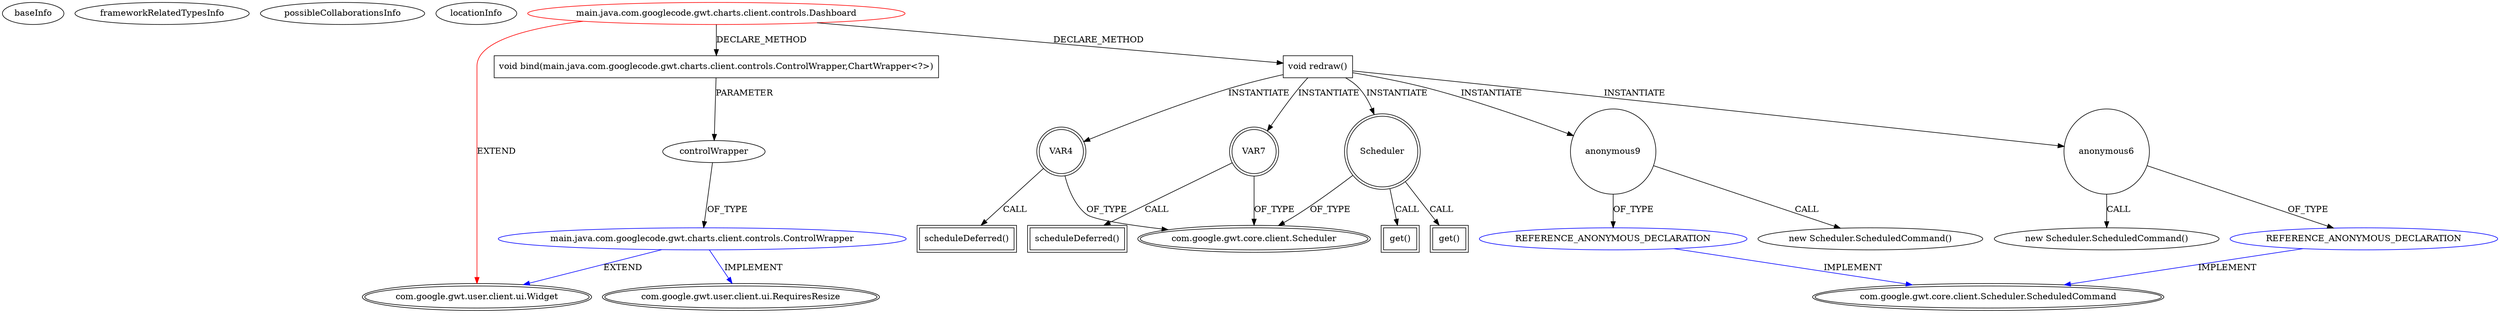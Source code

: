 digraph {
baseInfo[graphId=3233,category="extension_graph",isAnonymous=false,possibleRelation=true]
frameworkRelatedTypesInfo[0="com.google.gwt.user.client.ui.Widget"]
possibleCollaborationsInfo[0="3233~CLIENT_METHOD_DECLARATION-INSTANTIATION-~com.google.gwt.user.client.ui.Widget ~com.google.gwt.core.client.Scheduler.ScheduledCommand ~false~true",1="3233~CLIENT_METHOD_DECLARATION-PARAMETER_DECLARATION-~com.google.gwt.user.client.ui.Widget ~com.google.gwt.user.client.ui.Widget com.google.gwt.user.client.ui.RequiresResize ~false~false"]
locationInfo[projectName="jnorthrup-gwt-charts",filePath="/jnorthrup-gwt-charts/gwt-charts-master/gwt-charts/src/main/java/com/googlecode/gwt/charts/client/controls/Dashboard.java",contextSignature="Dashboard",graphId="3233"]
0[label="main.java.com.googlecode.gwt.charts.client.controls.Dashboard",vertexType="ROOT_CLIENT_CLASS_DECLARATION",isFrameworkType=false,color=red]
1[label="com.google.gwt.user.client.ui.Widget",vertexType="FRAMEWORK_CLASS_TYPE",isFrameworkType=true,peripheries=2]
4[label="void bind(main.java.com.googlecode.gwt.charts.client.controls.ControlWrapper,ChartWrapper<?>)",vertexType="CLIENT_METHOD_DECLARATION",isFrameworkType=false,shape=box]
5[label="controlWrapper",vertexType="PARAMETER_DECLARATION",isFrameworkType=false]
6[label="main.java.com.googlecode.gwt.charts.client.controls.ControlWrapper",vertexType="REFERENCE_CLIENT_CLASS_DECLARATION",isFrameworkType=false,color=blue]
8[label="com.google.gwt.user.client.ui.RequiresResize",vertexType="FRAMEWORK_INTERFACE_TYPE",isFrameworkType=true,peripheries=2]
27[label="void redraw()",vertexType="CLIENT_METHOD_DECLARATION",isFrameworkType=false,shape=box]
28[label="VAR4",vertexType="VARIABLE_EXPRESION",isFrameworkType=true,peripheries=2,shape=circle]
30[label="com.google.gwt.core.client.Scheduler",vertexType="FRAMEWORK_CLASS_TYPE",isFrameworkType=true,peripheries=2]
29[label="scheduleDeferred()",vertexType="INSIDE_CALL",isFrameworkType=true,peripheries=2,shape=box]
31[label="Scheduler",vertexType="VARIABLE_EXPRESION",isFrameworkType=true,peripheries=2,shape=circle]
32[label="get()",vertexType="INSIDE_CALL",isFrameworkType=true,peripheries=2,shape=box]
35[label="anonymous6",vertexType="VARIABLE_EXPRESION",isFrameworkType=false,shape=circle]
36[label="REFERENCE_ANONYMOUS_DECLARATION",vertexType="REFERENCE_ANONYMOUS_DECLARATION",isFrameworkType=false,color=blue]
37[label="com.google.gwt.core.client.Scheduler.ScheduledCommand",vertexType="FRAMEWORK_INTERFACE_TYPE",isFrameworkType=true,peripheries=2]
34[label="new Scheduler.ScheduledCommand()",vertexType="CONSTRUCTOR_CALL",isFrameworkType=false]
38[label="VAR7",vertexType="VARIABLE_EXPRESION",isFrameworkType=true,peripheries=2,shape=circle]
39[label="scheduleDeferred()",vertexType="INSIDE_CALL",isFrameworkType=true,peripheries=2,shape=box]
42[label="get()",vertexType="INSIDE_CALL",isFrameworkType=true,peripheries=2,shape=box]
44[label="anonymous9",vertexType="VARIABLE_EXPRESION",isFrameworkType=false,shape=circle]
45[label="REFERENCE_ANONYMOUS_DECLARATION",vertexType="REFERENCE_ANONYMOUS_DECLARATION",isFrameworkType=false,color=blue]
43[label="new Scheduler.ScheduledCommand()",vertexType="CONSTRUCTOR_CALL",isFrameworkType=false]
0->1[label="EXTEND",color=red]
0->4[label="DECLARE_METHOD"]
6->1[label="EXTEND",color=blue]
6->8[label="IMPLEMENT",color=blue]
5->6[label="OF_TYPE"]
4->5[label="PARAMETER"]
0->27[label="DECLARE_METHOD"]
27->28[label="INSTANTIATE"]
28->30[label="OF_TYPE"]
28->29[label="CALL"]
27->31[label="INSTANTIATE"]
31->30[label="OF_TYPE"]
31->32[label="CALL"]
27->35[label="INSTANTIATE"]
36->37[label="IMPLEMENT",color=blue]
35->36[label="OF_TYPE"]
35->34[label="CALL"]
27->38[label="INSTANTIATE"]
38->30[label="OF_TYPE"]
38->39[label="CALL"]
31->42[label="CALL"]
27->44[label="INSTANTIATE"]
45->37[label="IMPLEMENT",color=blue]
44->45[label="OF_TYPE"]
44->43[label="CALL"]
}
